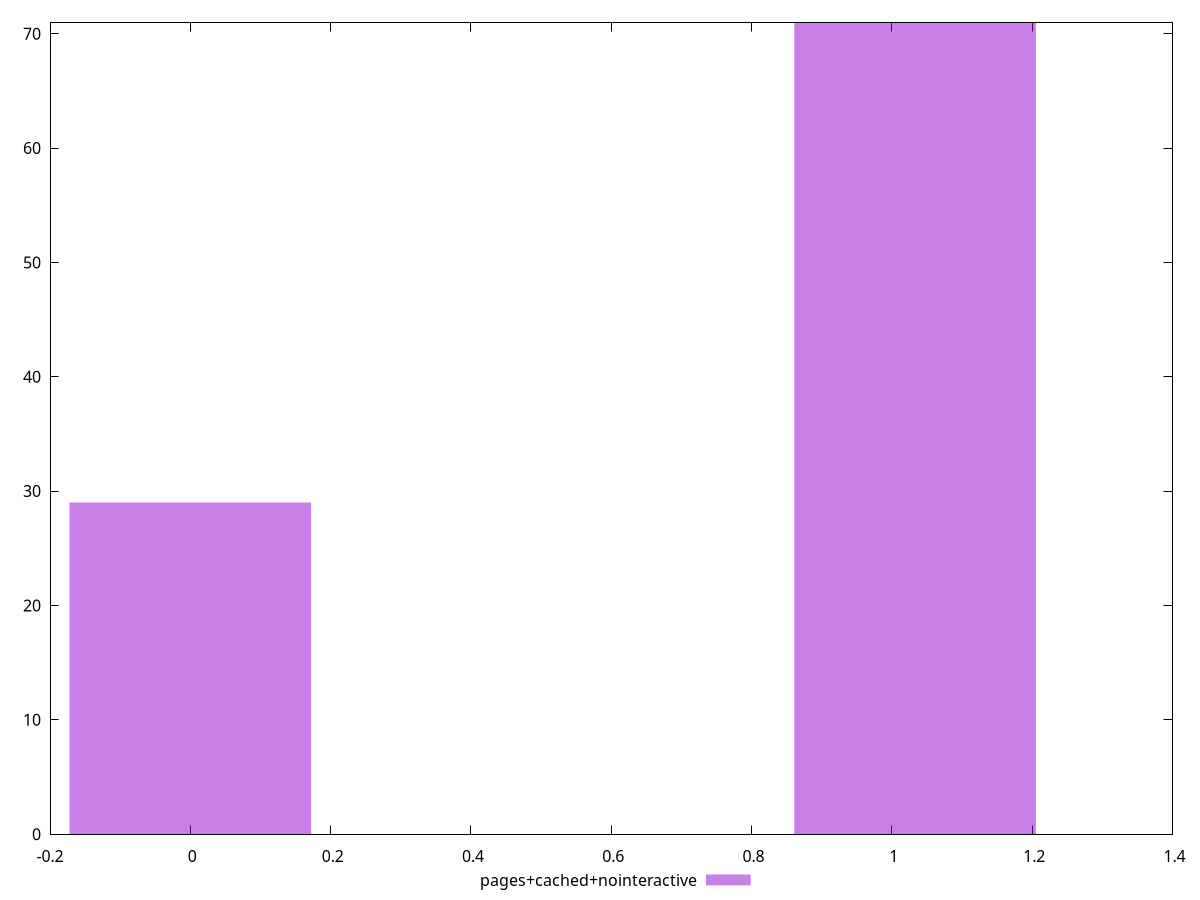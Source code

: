 $_pagesCachedNointeractive <<EOF
1.0331600177138964 71
0 29
EOF
set key outside below
set terminal pngcairo
set output "report_00005_2020-11-02T22-26-11.212Z/third-party-summary/pages+cached+nointeractive//hist.png"
set yrange [0:71]
set boxwidth 0.3443866725712988
set style fill transparent solid 0.5 noborder
plot $_pagesCachedNointeractive title "pages+cached+nointeractive" with boxes ,